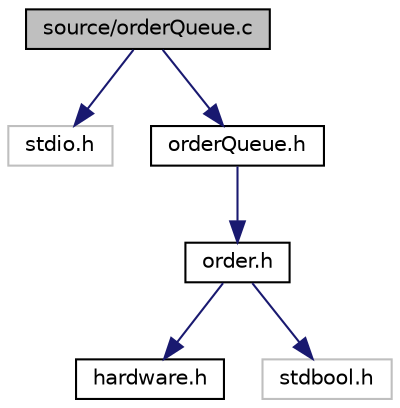 digraph "source/orderQueue.c"
{
  edge [fontname="Helvetica",fontsize="10",labelfontname="Helvetica",labelfontsize="10"];
  node [fontname="Helvetica",fontsize="10",shape=record];
  Node0 [label="source/orderQueue.c",height=0.2,width=0.4,color="black", fillcolor="grey75", style="filled", fontcolor="black"];
  Node0 -> Node1 [color="midnightblue",fontsize="10",style="solid"];
  Node1 [label="stdio.h",height=0.2,width=0.4,color="grey75", fillcolor="white", style="filled"];
  Node0 -> Node2 [color="midnightblue",fontsize="10",style="solid"];
  Node2 [label="orderQueue.h",height=0.2,width=0.4,color="black", fillcolor="white", style="filled",URL="$orderQueue_8h.html",tooltip="orderQueue functionality "];
  Node2 -> Node3 [color="midnightblue",fontsize="10",style="solid"];
  Node3 [label="order.h",height=0.2,width=0.4,color="black", fillcolor="white", style="filled",URL="$order_8h.html",tooltip="order functionality "];
  Node3 -> Node4 [color="midnightblue",fontsize="10",style="solid"];
  Node4 [label="hardware.h",height=0.2,width=0.4,color="black", fillcolor="white", style="filled",URL="$hardware_8h.html",tooltip="Driver for the elevator hardware. "];
  Node3 -> Node5 [color="midnightblue",fontsize="10",style="solid"];
  Node5 [label="stdbool.h",height=0.2,width=0.4,color="grey75", fillcolor="white", style="filled"];
}
